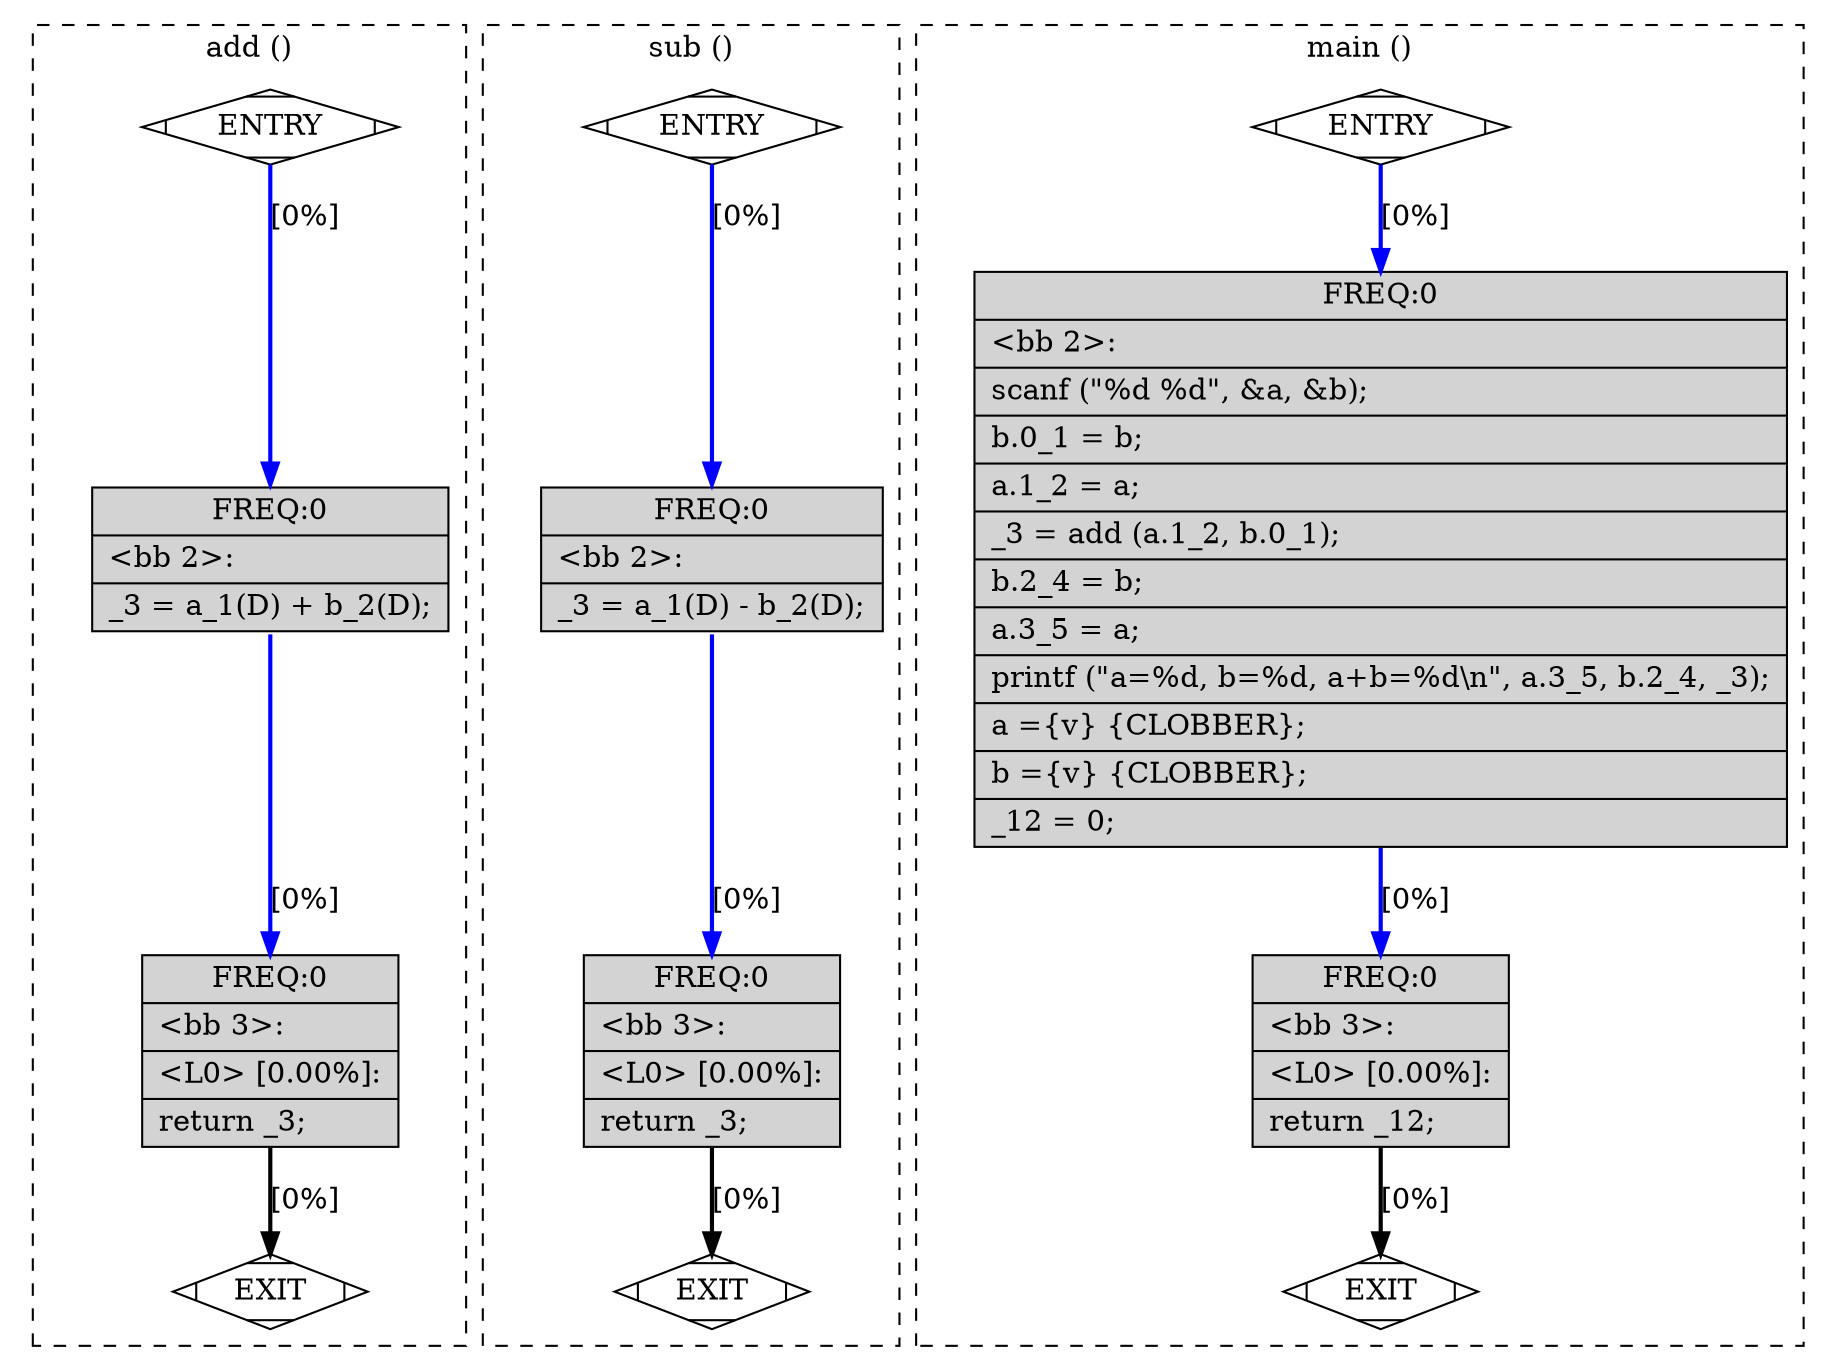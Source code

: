 digraph "main.c.029t.einline" {
overlap=false;
subgraph "cluster_add" {
	style="dashed";
	color="black";
	label="add ()";
	fn_0_basic_block_0 [shape=Mdiamond,style=filled,fillcolor=white,label="ENTRY"];

	fn_0_basic_block_1 [shape=Mdiamond,style=filled,fillcolor=white,label="EXIT"];

	fn_0_basic_block_2 [shape=record,style=filled,fillcolor=lightgrey,label="{ FREQ:0 |\<bb\ 2\>:\l\
|_3\ =\ a_1(D)\ +\ b_2(D);\l\
}"];

	fn_0_basic_block_3 [shape=record,style=filled,fillcolor=lightgrey,label="{ FREQ:0 |\<bb\ 3\>:\l\
|\<L0\>\ [0.00%]:\l\
|return\ _3;\l\
}"];

	fn_0_basic_block_0:s -> fn_0_basic_block_2:n [style="solid,bold",color=blue,weight=100,constraint=true, label="[0%]"];
	fn_0_basic_block_2:s -> fn_0_basic_block_3:n [style="solid,bold",color=blue,weight=100,constraint=true, label="[0%]"];
	fn_0_basic_block_3:s -> fn_0_basic_block_1:n [style="solid,bold",color=black,weight=10,constraint=true, label="[0%]"];
	fn_0_basic_block_0:s -> fn_0_basic_block_1:n [style="invis",constraint=true];
}
subgraph "cluster_sub" {
	style="dashed";
	color="black";
	label="sub ()";
	fn_1_basic_block_0 [shape=Mdiamond,style=filled,fillcolor=white,label="ENTRY"];

	fn_1_basic_block_1 [shape=Mdiamond,style=filled,fillcolor=white,label="EXIT"];

	fn_1_basic_block_2 [shape=record,style=filled,fillcolor=lightgrey,label="{ FREQ:0 |\<bb\ 2\>:\l\
|_3\ =\ a_1(D)\ -\ b_2(D);\l\
}"];

	fn_1_basic_block_3 [shape=record,style=filled,fillcolor=lightgrey,label="{ FREQ:0 |\<bb\ 3\>:\l\
|\<L0\>\ [0.00%]:\l\
|return\ _3;\l\
}"];

	fn_1_basic_block_0:s -> fn_1_basic_block_2:n [style="solid,bold",color=blue,weight=100,constraint=true, label="[0%]"];
	fn_1_basic_block_2:s -> fn_1_basic_block_3:n [style="solid,bold",color=blue,weight=100,constraint=true, label="[0%]"];
	fn_1_basic_block_3:s -> fn_1_basic_block_1:n [style="solid,bold",color=black,weight=10,constraint=true, label="[0%]"];
	fn_1_basic_block_0:s -> fn_1_basic_block_1:n [style="invis",constraint=true];
}
subgraph "cluster_main" {
	style="dashed";
	color="black";
	label="main ()";
	fn_2_basic_block_0 [shape=Mdiamond,style=filled,fillcolor=white,label="ENTRY"];

	fn_2_basic_block_1 [shape=Mdiamond,style=filled,fillcolor=white,label="EXIT"];

	fn_2_basic_block_2 [shape=record,style=filled,fillcolor=lightgrey,label="{ FREQ:0 |\<bb\ 2\>:\l\
|scanf\ (\"%d\ %d\",\ &a,\ &b);\l\
|b.0_1\ =\ b;\l\
|a.1_2\ =\ a;\l\
|_3\ =\ add\ (a.1_2,\ b.0_1);\l\
|b.2_4\ =\ b;\l\
|a.3_5\ =\ a;\l\
|printf\ (\"a=%d,\ b=%d,\ a+b=%d\\n\",\ a.3_5,\ b.2_4,\ _3);\l\
|a\ =\{v\}\ \{CLOBBER\};\l\
|b\ =\{v\}\ \{CLOBBER\};\l\
|_12\ =\ 0;\l\
}"];

	fn_2_basic_block_3 [shape=record,style=filled,fillcolor=lightgrey,label="{ FREQ:0 |\<bb\ 3\>:\l\
|\<L0\>\ [0.00%]:\l\
|return\ _12;\l\
}"];

	fn_2_basic_block_0:s -> fn_2_basic_block_2:n [style="solid,bold",color=blue,weight=100,constraint=true, label="[0%]"];
	fn_2_basic_block_2:s -> fn_2_basic_block_3:n [style="solid,bold",color=blue,weight=100,constraint=true, label="[0%]"];
	fn_2_basic_block_3:s -> fn_2_basic_block_1:n [style="solid,bold",color=black,weight=10,constraint=true, label="[0%]"];
	fn_2_basic_block_0:s -> fn_2_basic_block_1:n [style="invis",constraint=true];
}
}
